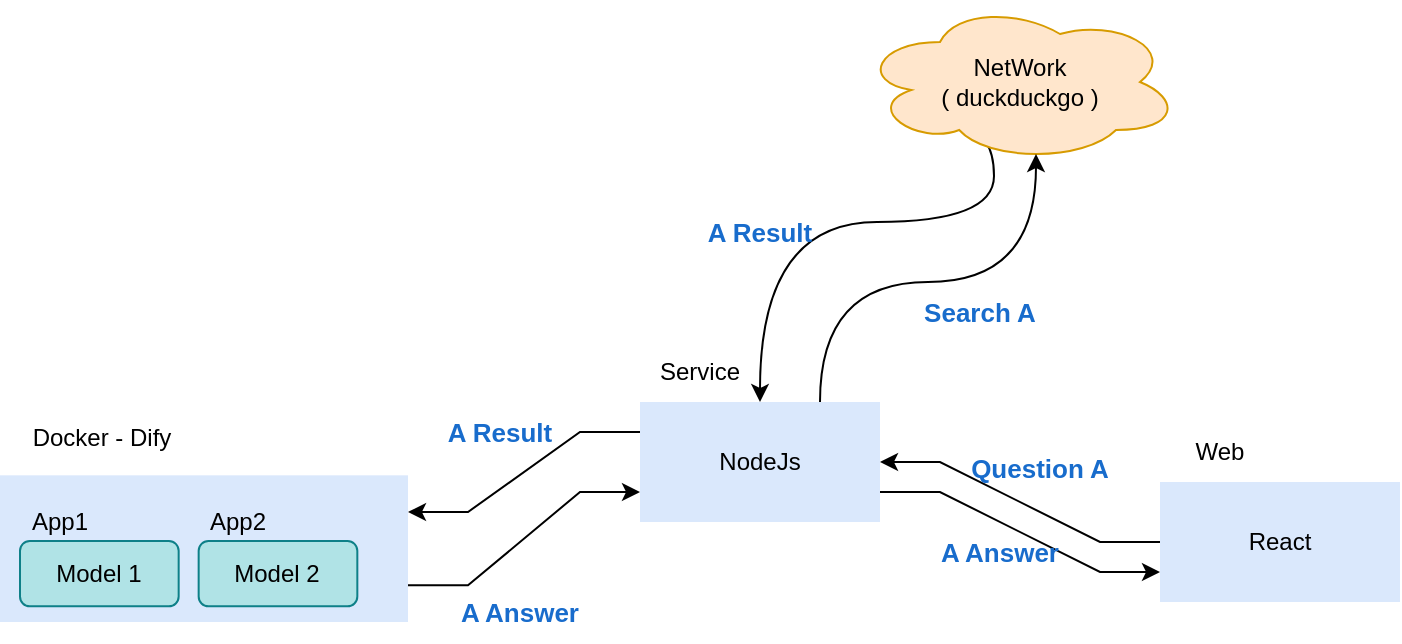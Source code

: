 <mxfile version="21.6.5" type="device">
  <diagram name="Page-1" id="W9wk43fxYG4gXkEmymge">
    <mxGraphModel dx="1098" dy="820" grid="1" gridSize="10" guides="1" tooltips="1" connect="1" arrows="1" fold="1" page="1" pageScale="1" pageWidth="850" pageHeight="1100" math="0" shadow="0">
      <root>
        <mxCell id="0" />
        <mxCell id="1" parent="0" />
        <mxCell id="teR98e18F6Wd4mLwN1pU-4" value="" style="group" vertex="1" connectable="0" parent="1">
          <mxGeometry x="20" y="420" width="204" height="110" as="geometry" />
        </mxCell>
        <mxCell id="teR98e18F6Wd4mLwN1pU-1" value="" style="rounded=0;whiteSpace=wrap;html=1;fillColor=#dae8fc;strokeColor=none;" vertex="1" parent="teR98e18F6Wd4mLwN1pU-4">
          <mxGeometry y="36.667" width="204" height="73.333" as="geometry" />
        </mxCell>
        <mxCell id="teR98e18F6Wd4mLwN1pU-3" value="Docker - Dify" style="text;strokeColor=none;align=center;fillColor=none;html=1;verticalAlign=middle;whiteSpace=wrap;rounded=0;" vertex="1" parent="teR98e18F6Wd4mLwN1pU-4">
          <mxGeometry width="102" height="36.667" as="geometry" />
        </mxCell>
        <mxCell id="teR98e18F6Wd4mLwN1pU-27" value="" style="group" vertex="1" connectable="0" parent="teR98e18F6Wd4mLwN1pU-4">
          <mxGeometry y="44.5" width="89.333" height="57.67" as="geometry" />
        </mxCell>
        <mxCell id="teR98e18F6Wd4mLwN1pU-21" value="Model 1" style="rounded=1;whiteSpace=wrap;html=1;fillColor=#b0e3e6;strokeColor=#0e8088;" vertex="1" parent="teR98e18F6Wd4mLwN1pU-27">
          <mxGeometry x="10" y="25" width="79.333" height="32.67" as="geometry" />
        </mxCell>
        <mxCell id="teR98e18F6Wd4mLwN1pU-26" value="App1" style="text;strokeColor=none;align=center;fillColor=none;html=1;verticalAlign=middle;whiteSpace=wrap;rounded=0;" vertex="1" parent="teR98e18F6Wd4mLwN1pU-27">
          <mxGeometry width="60" height="30" as="geometry" />
        </mxCell>
        <mxCell id="teR98e18F6Wd4mLwN1pU-29" value="" style="group" vertex="1" connectable="0" parent="teR98e18F6Wd4mLwN1pU-4">
          <mxGeometry x="89.33" y="44.5" width="89.333" height="57.67" as="geometry" />
        </mxCell>
        <mxCell id="teR98e18F6Wd4mLwN1pU-30" value="Model 2" style="rounded=1;whiteSpace=wrap;html=1;fillColor=#b0e3e6;strokeColor=#0e8088;" vertex="1" parent="teR98e18F6Wd4mLwN1pU-29">
          <mxGeometry x="10" y="25" width="79.333" height="32.67" as="geometry" />
        </mxCell>
        <mxCell id="teR98e18F6Wd4mLwN1pU-31" value="App2" style="text;strokeColor=none;align=center;fillColor=none;html=1;verticalAlign=middle;whiteSpace=wrap;rounded=0;" vertex="1" parent="teR98e18F6Wd4mLwN1pU-29">
          <mxGeometry width="60" height="30" as="geometry" />
        </mxCell>
        <mxCell id="teR98e18F6Wd4mLwN1pU-5" value="" style="group" vertex="1" connectable="0" parent="1">
          <mxGeometry x="340" y="390" width="120" height="90" as="geometry" />
        </mxCell>
        <mxCell id="teR98e18F6Wd4mLwN1pU-6" value="NodeJs" style="rounded=0;whiteSpace=wrap;html=1;fillColor=#dae8fc;strokeColor=none;" vertex="1" parent="teR98e18F6Wd4mLwN1pU-5">
          <mxGeometry y="30" width="120" height="60" as="geometry" />
        </mxCell>
        <mxCell id="teR98e18F6Wd4mLwN1pU-7" value="Service" style="text;strokeColor=none;align=center;fillColor=none;html=1;verticalAlign=middle;whiteSpace=wrap;rounded=0;" vertex="1" parent="teR98e18F6Wd4mLwN1pU-5">
          <mxGeometry width="60" height="30" as="geometry" />
        </mxCell>
        <mxCell id="teR98e18F6Wd4mLwN1pU-8" value="" style="group" vertex="1" connectable="0" parent="1">
          <mxGeometry x="600" y="430" width="120" height="90" as="geometry" />
        </mxCell>
        <mxCell id="teR98e18F6Wd4mLwN1pU-9" value="React" style="rounded=0;whiteSpace=wrap;html=1;fillColor=#dae8fc;strokeColor=none;" vertex="1" parent="teR98e18F6Wd4mLwN1pU-8">
          <mxGeometry y="30" width="120" height="60" as="geometry" />
        </mxCell>
        <mxCell id="teR98e18F6Wd4mLwN1pU-10" value="Web" style="text;strokeColor=none;align=center;fillColor=none;html=1;verticalAlign=middle;whiteSpace=wrap;rounded=0;" vertex="1" parent="teR98e18F6Wd4mLwN1pU-8">
          <mxGeometry width="60" height="30" as="geometry" />
        </mxCell>
        <mxCell id="teR98e18F6Wd4mLwN1pU-16" style="edgeStyle=orthogonalEdgeStyle;rounded=0;orthogonalLoop=1;jettySize=auto;html=1;exitX=0.31;exitY=0.8;exitDx=0;exitDy=0;exitPerimeter=0;entryX=0.5;entryY=0;entryDx=0;entryDy=0;curved=1;" edge="1" parent="1" source="teR98e18F6Wd4mLwN1pU-11" target="teR98e18F6Wd4mLwN1pU-6">
          <mxGeometry relative="1" as="geometry">
            <Array as="points">
              <mxPoint x="517" y="330" />
              <mxPoint x="400" y="330" />
            </Array>
          </mxGeometry>
        </mxCell>
        <mxCell id="teR98e18F6Wd4mLwN1pU-11" value="NetWork&lt;br&gt;( duckduckgo&amp;nbsp;&lt;span style=&quot;background-color: initial;&quot;&gt;)&lt;/span&gt;" style="ellipse;shape=cloud;whiteSpace=wrap;html=1;fillColor=#ffe6cc;strokeColor=#d79b00;" vertex="1" parent="1">
          <mxGeometry x="450" y="220" width="160" height="80" as="geometry" />
        </mxCell>
        <mxCell id="teR98e18F6Wd4mLwN1pU-12" style="edgeStyle=entityRelationEdgeStyle;rounded=0;orthogonalLoop=1;jettySize=auto;html=1;exitX=0;exitY=0.5;exitDx=0;exitDy=0;entryX=1;entryY=0.5;entryDx=0;entryDy=0;" edge="1" parent="1" source="teR98e18F6Wd4mLwN1pU-9" target="teR98e18F6Wd4mLwN1pU-6">
          <mxGeometry relative="1" as="geometry" />
        </mxCell>
        <mxCell id="teR98e18F6Wd4mLwN1pU-15" style="edgeStyle=orthogonalEdgeStyle;rounded=0;orthogonalLoop=1;jettySize=auto;html=1;exitX=0.75;exitY=0;exitDx=0;exitDy=0;entryX=0.55;entryY=0.95;entryDx=0;entryDy=0;entryPerimeter=0;curved=1;" edge="1" parent="1" source="teR98e18F6Wd4mLwN1pU-6" target="teR98e18F6Wd4mLwN1pU-11">
          <mxGeometry relative="1" as="geometry" />
        </mxCell>
        <mxCell id="teR98e18F6Wd4mLwN1pU-17" style="edgeStyle=entityRelationEdgeStyle;rounded=0;orthogonalLoop=1;jettySize=auto;html=1;exitX=0;exitY=0.25;exitDx=0;exitDy=0;entryX=1;entryY=0.25;entryDx=0;entryDy=0;" edge="1" parent="1" source="teR98e18F6Wd4mLwN1pU-6" target="teR98e18F6Wd4mLwN1pU-1">
          <mxGeometry relative="1" as="geometry" />
        </mxCell>
        <mxCell id="teR98e18F6Wd4mLwN1pU-19" style="edgeStyle=entityRelationEdgeStyle;rounded=0;orthogonalLoop=1;jettySize=auto;html=1;exitX=1;exitY=0.75;exitDx=0;exitDy=0;entryX=0;entryY=0.75;entryDx=0;entryDy=0;" edge="1" parent="1" source="teR98e18F6Wd4mLwN1pU-1" target="teR98e18F6Wd4mLwN1pU-6">
          <mxGeometry relative="1" as="geometry" />
        </mxCell>
        <mxCell id="teR98e18F6Wd4mLwN1pU-24" style="edgeStyle=entityRelationEdgeStyle;rounded=0;orthogonalLoop=1;jettySize=auto;html=1;exitX=1;exitY=0.75;exitDx=0;exitDy=0;entryX=0;entryY=0.75;entryDx=0;entryDy=0;" edge="1" parent="1" source="teR98e18F6Wd4mLwN1pU-6" target="teR98e18F6Wd4mLwN1pU-9">
          <mxGeometry relative="1" as="geometry" />
        </mxCell>
        <mxCell id="teR98e18F6Wd4mLwN1pU-36" value="&lt;font style=&quot;font-size: 13px;&quot;&gt;Question A&lt;/font&gt;" style="text;strokeColor=none;align=center;fillColor=none;html=1;verticalAlign=middle;whiteSpace=wrap;rounded=0;fontColor=#186CCC;fontStyle=1" vertex="1" parent="1">
          <mxGeometry x="500" y="438" width="80" height="30" as="geometry" />
        </mxCell>
        <mxCell id="teR98e18F6Wd4mLwN1pU-37" value="&lt;font style=&quot;font-size: 13px;&quot;&gt;Search A&lt;/font&gt;" style="text;strokeColor=none;align=center;fillColor=none;html=1;verticalAlign=middle;whiteSpace=wrap;rounded=0;fontColor=#186CCC;fontStyle=1" vertex="1" parent="1">
          <mxGeometry x="470" y="360" width="80" height="30" as="geometry" />
        </mxCell>
        <mxCell id="teR98e18F6Wd4mLwN1pU-39" value="&lt;font style=&quot;font-size: 13px;&quot;&gt;A Result&lt;/font&gt;" style="text;strokeColor=none;align=center;fillColor=none;html=1;verticalAlign=middle;whiteSpace=wrap;rounded=0;fontColor=#186CCC;fontStyle=1" vertex="1" parent="1">
          <mxGeometry x="360" y="320" width="80" height="30" as="geometry" />
        </mxCell>
        <mxCell id="teR98e18F6Wd4mLwN1pU-40" value="&lt;font style=&quot;font-size: 13px;&quot;&gt;A Result&lt;/font&gt;" style="text;strokeColor=none;align=center;fillColor=none;html=1;verticalAlign=middle;whiteSpace=wrap;rounded=0;fontColor=#186CCC;fontStyle=1" vertex="1" parent="1">
          <mxGeometry x="230" y="420" width="80" height="30" as="geometry" />
        </mxCell>
        <mxCell id="teR98e18F6Wd4mLwN1pU-41" value="&lt;font style=&quot;font-size: 13px;&quot;&gt;A Answer&lt;/font&gt;" style="text;strokeColor=none;align=center;fillColor=none;html=1;verticalAlign=middle;whiteSpace=wrap;rounded=0;fontColor=#186CCC;fontStyle=1" vertex="1" parent="1">
          <mxGeometry x="240" y="510" width="80" height="30" as="geometry" />
        </mxCell>
        <mxCell id="teR98e18F6Wd4mLwN1pU-42" value="&lt;font style=&quot;font-size: 13px;&quot;&gt;A Answer&lt;/font&gt;" style="text;strokeColor=none;align=center;fillColor=none;html=1;verticalAlign=middle;whiteSpace=wrap;rounded=0;fontColor=#186CCC;fontStyle=1" vertex="1" parent="1">
          <mxGeometry x="480" y="480" width="80" height="30" as="geometry" />
        </mxCell>
      </root>
    </mxGraphModel>
  </diagram>
</mxfile>

